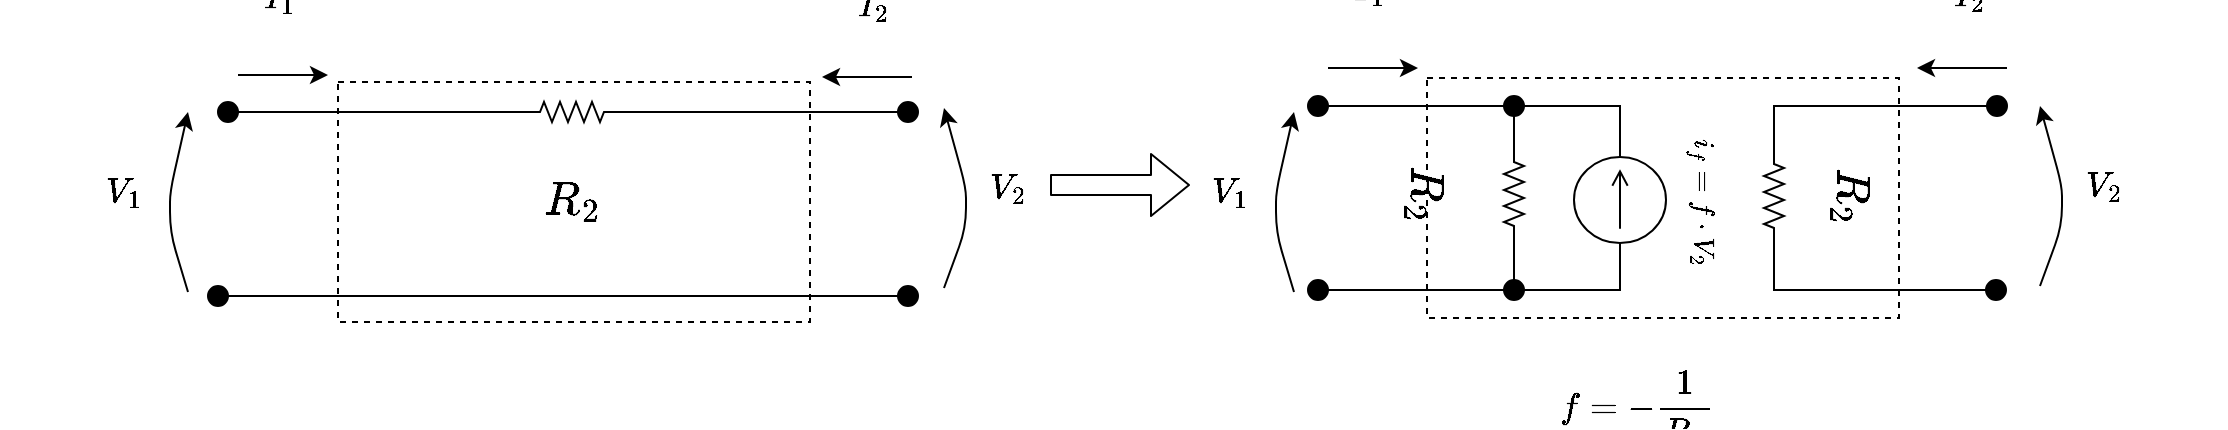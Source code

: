 <mxfile version="10.6.5" type="device"><diagram id="qa_XQIonAmlaCR9xwMri" name="Page-1"><mxGraphModel dx="1394" dy="771" grid="1" gridSize="10" guides="1" tooltips="1" connect="1" arrows="1" fold="1" page="1" pageScale="1" pageWidth="1654" pageHeight="1169" math="1" shadow="0"><root><mxCell id="0"/><mxCell id="1" parent="0"/><mxCell id="VI9sIVMacyaTNsCM84mR-84" value="" style="rounded=0;whiteSpace=wrap;html=1;dashed=1;" parent="1" vertex="1"><mxGeometry x="394" y="267" width="236" height="120" as="geometry"/></mxCell><mxCell id="VI9sIVMacyaTNsCM84mR-11" style="edgeStyle=orthogonalEdgeStyle;rounded=0;orthogonalLoop=1;jettySize=auto;html=1;exitX=1;exitY=0.5;exitDx=0;exitDy=0;exitPerimeter=0;entryX=0;entryY=0.5;entryDx=0;entryDy=0;endArrow=none;endFill=0;" parent="1" source="VI9sIVMacyaTNsCM84mR-4" target="VI9sIVMacyaTNsCM84mR-10" edge="1"><mxGeometry relative="1" as="geometry"/></mxCell><mxCell id="rAmpXZBfqjXZPoTbzpXE-1" style="edgeStyle=orthogonalEdgeStyle;rounded=0;orthogonalLoop=1;jettySize=auto;html=1;entryX=1;entryY=0.5;entryDx=0;entryDy=0;endArrow=none;endFill=0;" parent="1" source="VI9sIVMacyaTNsCM84mR-4" target="VI9sIVMacyaTNsCM84mR-9" edge="1"><mxGeometry relative="1" as="geometry"/></mxCell><mxCell id="VI9sIVMacyaTNsCM84mR-4" value="$$R_{2}$$" style="pointerEvents=1;verticalLabelPosition=bottom;shadow=0;dashed=0;align=center;fillColor=#ffffff;html=1;verticalAlign=top;strokeWidth=1;shape=mxgraph.electrical.resistors.resistor_2;rotation=0;fontSize=20;labelPosition=center;" parent="1" vertex="1"><mxGeometry x="486" y="277" width="50" height="10" as="geometry"/></mxCell><mxCell id="VI9sIVMacyaTNsCM84mR-9" value="" style="ellipse;html=1;verticalLabelPosition=bottom;labelBackgroundColor=#ffffff;verticalAlign=top;fillColor=#000000;strokeColor=#000000;" parent="1" vertex="1"><mxGeometry x="334" y="277" width="10" height="10" as="geometry"/></mxCell><mxCell id="VI9sIVMacyaTNsCM84mR-10" value="" style="ellipse;html=1;verticalLabelPosition=bottom;labelBackgroundColor=#ffffff;verticalAlign=top;fillColor=#000000;strokeColor=#000000;" parent="1" vertex="1"><mxGeometry x="674" y="277" width="10" height="10" as="geometry"/></mxCell><mxCell id="rAmpXZBfqjXZPoTbzpXE-2" style="edgeStyle=orthogonalEdgeStyle;rounded=0;orthogonalLoop=1;jettySize=auto;html=1;entryX=0;entryY=0.5;entryDx=0;entryDy=0;endArrow=none;endFill=0;" parent="1" source="VI9sIVMacyaTNsCM84mR-14" target="VI9sIVMacyaTNsCM84mR-18" edge="1"><mxGeometry relative="1" as="geometry"/></mxCell><mxCell id="VI9sIVMacyaTNsCM84mR-14" value="" style="ellipse;html=1;verticalLabelPosition=bottom;labelBackgroundColor=#ffffff;verticalAlign=top;fillColor=#000000;strokeColor=#000000;" parent="1" vertex="1"><mxGeometry x="329" y="369" width="10" height="10" as="geometry"/></mxCell><mxCell id="VI9sIVMacyaTNsCM84mR-18" value="" style="ellipse;html=1;verticalLabelPosition=bottom;labelBackgroundColor=#ffffff;verticalAlign=top;fillColor=#000000;strokeColor=#000000;" parent="1" vertex="1"><mxGeometry x="674" y="369" width="10" height="10" as="geometry"/></mxCell><mxCell id="VI9sIVMacyaTNsCM84mR-39" value="" style="rounded=0;whiteSpace=wrap;html=1;dashed=1;fontSize=20;" parent="1" vertex="1"><mxGeometry x="938.5" y="265" width="236" height="120" as="geometry"/></mxCell><mxCell id="rAmpXZBfqjXZPoTbzpXE-16" style="edgeStyle=orthogonalEdgeStyle;rounded=0;orthogonalLoop=1;jettySize=auto;html=1;endArrow=none;endFill=0;" parent="1" source="VI9sIVMacyaTNsCM84mR-58" edge="1"><mxGeometry relative="1" as="geometry"><mxPoint x="980" y="279" as="targetPoint"/></mxGeometry></mxCell><mxCell id="VI9sIVMacyaTNsCM84mR-58" value="" style="ellipse;html=1;verticalLabelPosition=bottom;labelBackgroundColor=#ffffff;verticalAlign=top;fillColor=#000000;strokeColor=#000000;" parent="1" vertex="1"><mxGeometry x="879" y="274" width="10" height="10" as="geometry"/></mxCell><mxCell id="rAmpXZBfqjXZPoTbzpXE-15" style="edgeStyle=orthogonalEdgeStyle;rounded=0;orthogonalLoop=1;jettySize=auto;html=1;entryX=0;entryY=0.5;entryDx=0;entryDy=0;endArrow=none;endFill=0;" parent="1" source="VI9sIVMacyaTNsCM84mR-60" target="rAmpXZBfqjXZPoTbzpXE-13" edge="1"><mxGeometry relative="1" as="geometry"/></mxCell><mxCell id="VI9sIVMacyaTNsCM84mR-60" value="" style="ellipse;html=1;verticalLabelPosition=bottom;labelBackgroundColor=#ffffff;verticalAlign=top;fillColor=#000000;strokeColor=#000000;" parent="1" vertex="1"><mxGeometry x="879" y="366" width="10" height="10" as="geometry"/></mxCell><mxCell id="VI9sIVMacyaTNsCM84mR-61" value="" style="ellipse;html=1;verticalLabelPosition=bottom;labelBackgroundColor=#ffffff;verticalAlign=top;fillColor=#000000;strokeColor=#000000;" parent="1" vertex="1"><mxGeometry x="1218" y="366" width="10" height="10" as="geometry"/></mxCell><mxCell id="VI9sIVMacyaTNsCM84mR-94" style="edgeStyle=orthogonalEdgeStyle;rounded=0;orthogonalLoop=1;jettySize=auto;html=1;entryX=0;entryY=0.5;entryDx=0;entryDy=0;entryPerimeter=0;endArrow=none;endFill=0;" parent="1" source="VI9sIVMacyaTNsCM84mR-83" target="VI9sIVMacyaTNsCM84mR-91" edge="1"><mxGeometry relative="1" as="geometry"/></mxCell><mxCell id="VI9sIVMacyaTNsCM84mR-83" value="" style="ellipse;html=1;verticalLabelPosition=bottom;labelBackgroundColor=#ffffff;verticalAlign=top;fillColor=#000000;strokeColor=#000000;" parent="1" vertex="1"><mxGeometry x="1218.5" y="274" width="10" height="10" as="geometry"/></mxCell><mxCell id="VI9sIVMacyaTNsCM84mR-86" value="$$V_{2}$$" style="endArrow=classic;html=1;fontSize=15;labelPosition=right;verticalLabelPosition=middle;align=left;verticalAlign=middle;" parent="1" edge="1"><mxGeometry x="0.112" y="-10" width="50" height="50" relative="1" as="geometry"><mxPoint x="697" y="370" as="sourcePoint"/><mxPoint x="697" y="280" as="targetPoint"/><Array as="points"><mxPoint x="708" y="340"/><mxPoint x="708" y="320"/></Array><mxPoint y="3" as="offset"/></mxGeometry></mxCell><mxCell id="rAmpXZBfqjXZPoTbzpXE-10" style="edgeStyle=orthogonalEdgeStyle;rounded=0;orthogonalLoop=1;jettySize=auto;html=1;exitX=0;exitY=0.5;exitDx=0;exitDy=0;exitPerimeter=0;endArrow=none;endFill=0;" parent="1" source="rAmpXZBfqjXZPoTbzpXE-11" edge="1"><mxGeometry relative="1" as="geometry"><mxPoint x="982" y="280" as="targetPoint"/></mxGeometry></mxCell><mxCell id="VI9sIVMacyaTNsCM84mR-87" value="$$R_{2}$$" style="pointerEvents=1;verticalLabelPosition=bottom;shadow=0;dashed=0;align=center;fillColor=#ffffff;html=1;verticalAlign=top;strokeWidth=1;shape=mxgraph.electrical.resistors.resistor_2;rotation=90;fontSize=20;labelPosition=center;horizontal=1;" parent="1" vertex="1"><mxGeometry x="957" y="318" width="50" height="10" as="geometry"/></mxCell><mxCell id="VI9sIVMacyaTNsCM84mR-95" style="edgeStyle=orthogonalEdgeStyle;rounded=0;orthogonalLoop=1;jettySize=auto;html=1;exitX=1;exitY=0.5;exitDx=0;exitDy=0;exitPerimeter=0;entryX=0;entryY=0.5;entryDx=0;entryDy=0;endArrow=none;endFill=0;" parent="1" source="VI9sIVMacyaTNsCM84mR-91" target="VI9sIVMacyaTNsCM84mR-61" edge="1"><mxGeometry relative="1" as="geometry"/></mxCell><mxCell id="VI9sIVMacyaTNsCM84mR-91" value="$$R_{2}$$" style="pointerEvents=1;verticalLabelPosition=top;shadow=0;dashed=0;align=center;fillColor=#ffffff;html=1;verticalAlign=bottom;strokeWidth=1;shape=mxgraph.electrical.resistors.resistor_2;rotation=90;fontSize=20;labelPosition=center;" parent="1" vertex="1"><mxGeometry x="1087" y="319" width="50" height="10" as="geometry"/></mxCell><mxCell id="VI9sIVMacyaTNsCM84mR-97" value="$$V_{1}$$" style="endArrow=classic;html=1;fontSize=15;labelPosition=left;verticalLabelPosition=middle;align=right;verticalAlign=middle;" parent="1" edge="1"><mxGeometry x="0.112" y="13" width="50" height="50" relative="1" as="geometry"><mxPoint x="872" y="372" as="sourcePoint"/><mxPoint x="872" y="282" as="targetPoint"/><Array as="points"><mxPoint x="863" y="342"/><mxPoint x="863" y="322"/></Array><mxPoint y="3" as="offset"/></mxGeometry></mxCell><mxCell id="VI9sIVMacyaTNsCM84mR-98" value="$$V_{2}$$" style="endArrow=classic;html=1;labelPosition=right;verticalLabelPosition=middle;align=left;verticalAlign=middle;fontSize=15;" parent="1" edge="1"><mxGeometry x="0.112" y="-10" width="50" height="50" relative="1" as="geometry"><mxPoint x="1245" y="369" as="sourcePoint"/><mxPoint x="1245" y="279" as="targetPoint"/><Array as="points"><mxPoint x="1256" y="339"/><mxPoint x="1256" y="319"/></Array><mxPoint y="3" as="offset"/></mxGeometry></mxCell><mxCell id="VI9sIVMacyaTNsCM84mR-99" value="" style="shape=flexArrow;endArrow=classic;html=1;" parent="1" edge="1"><mxGeometry width="50" height="50" relative="1" as="geometry"><mxPoint x="750" y="318.5" as="sourcePoint"/><mxPoint x="820" y="318.5" as="targetPoint"/></mxGeometry></mxCell><mxCell id="VI9sIVMacyaTNsCM84mR-101" value="$$I_{1}$$" style="endArrow=classic;html=1;verticalAlign=bottom;labelPosition=center;verticalLabelPosition=top;align=center;fontSize=15;" parent="1" edge="1"><mxGeometry x="-0.111" y="14" width="50" height="50" relative="1" as="geometry"><mxPoint x="344" y="263.5" as="sourcePoint"/><mxPoint x="389" y="263.5" as="targetPoint"/><mxPoint y="1" as="offset"/></mxGeometry></mxCell><mxCell id="VI9sIVMacyaTNsCM84mR-102" value="$$I_{1}$$" style="endArrow=classic;html=1;fontSize=15;labelPosition=center;verticalLabelPosition=top;align=center;verticalAlign=bottom;" parent="1" edge="1"><mxGeometry x="-0.111" y="14" width="50" height="50" relative="1" as="geometry"><mxPoint x="889" y="260" as="sourcePoint"/><mxPoint x="934" y="260" as="targetPoint"/><mxPoint y="1" as="offset"/></mxGeometry></mxCell><mxCell id="VI9sIVMacyaTNsCM84mR-103" value="$$I_{2}$$" style="endArrow=classic;html=1;fontSize=15;labelPosition=center;verticalLabelPosition=top;align=center;verticalAlign=bottom;horizontal=1;" parent="1" edge="1"><mxGeometry x="-0.111" y="-10" width="50" height="50" relative="1" as="geometry"><mxPoint x="1228.5" y="260" as="sourcePoint"/><mxPoint x="1183.5" y="260" as="targetPoint"/><mxPoint as="offset"/></mxGeometry></mxCell><mxCell id="VI9sIVMacyaTNsCM84mR-104" value="$$I_{2}$$" style="endArrow=classic;html=1;fontSize=15;labelPosition=center;verticalLabelPosition=top;align=center;verticalAlign=bottom;" parent="1" edge="1"><mxGeometry x="-0.111" y="-10" width="50" height="50" relative="1" as="geometry"><mxPoint x="681" y="264.5" as="sourcePoint"/><mxPoint x="636" y="264.5" as="targetPoint"/><mxPoint as="offset"/></mxGeometry></mxCell><mxCell id="VI9sIVMacyaTNsCM84mR-105" value="$$V_{1}$$" style="endArrow=classic;html=1;fontSize=15;labelPosition=left;verticalLabelPosition=middle;align=right;verticalAlign=middle;" parent="1" edge="1"><mxGeometry x="0.112" y="13" width="50" height="50" relative="1" as="geometry"><mxPoint x="319" y="372" as="sourcePoint"/><mxPoint x="319" y="282" as="targetPoint"/><Array as="points"><mxPoint x="310" y="342"/><mxPoint x="310" y="322"/></Array><mxPoint y="3" as="offset"/></mxGeometry></mxCell><mxCell id="VI9sIVMacyaTNsCM84mR-110" value="$$f = -\frac{1}{R_{2}}$$" style="text;html=1;strokeColor=none;fillColor=none;align=center;verticalAlign=middle;whiteSpace=wrap;rounded=0;labelBackgroundColor=#ffffff;fontSize=15;" parent="1" vertex="1"><mxGeometry x="957" y="420" width="173" height="20" as="geometry"/></mxCell><mxCell id="rAmpXZBfqjXZPoTbzpXE-18" style="edgeStyle=orthogonalEdgeStyle;rounded=0;orthogonalLoop=1;jettySize=auto;html=1;exitX=0;exitY=0.5;exitDx=0;exitDy=0;exitPerimeter=0;entryX=1;entryY=0.5;entryDx=0;entryDy=0;endArrow=none;endFill=0;" parent="1" source="rAmpXZBfqjXZPoTbzpXE-7" target="rAmpXZBfqjXZPoTbzpXE-13" edge="1"><mxGeometry relative="1" as="geometry"/></mxCell><mxCell id="rAmpXZBfqjXZPoTbzpXE-7" value="" style="pointerEvents=1;verticalLabelPosition=bottom;shadow=0;dashed=0;align=center;fillColor=#ffffff;html=1;verticalAlign=top;strokeWidth=1;shape=mxgraph.electrical.signal_sources.dc_source_2;rotation=-90;" parent="1" vertex="1"><mxGeometry x="1013.5" y="303" width="43" height="46" as="geometry"/></mxCell><mxCell id="rAmpXZBfqjXZPoTbzpXE-17" style="edgeStyle=orthogonalEdgeStyle;rounded=0;orthogonalLoop=1;jettySize=auto;html=1;entryX=1;entryY=0.5;entryDx=0;entryDy=0;entryPerimeter=0;endArrow=none;endFill=0;" parent="1" source="rAmpXZBfqjXZPoTbzpXE-11" target="rAmpXZBfqjXZPoTbzpXE-7" edge="1"><mxGeometry relative="1" as="geometry"/></mxCell><mxCell id="rAmpXZBfqjXZPoTbzpXE-11" value="" style="ellipse;html=1;verticalLabelPosition=bottom;labelBackgroundColor=#ffffff;verticalAlign=top;fillColor=#000000;strokeColor=#000000;" parent="1" vertex="1"><mxGeometry x="977" y="274" width="10" height="10" as="geometry"/></mxCell><mxCell id="rAmpXZBfqjXZPoTbzpXE-12" style="edgeStyle=orthogonalEdgeStyle;rounded=0;orthogonalLoop=1;jettySize=auto;html=1;exitX=0;exitY=0.5;exitDx=0;exitDy=0;exitPerimeter=0;endArrow=none;endFill=0;" parent="1" source="VI9sIVMacyaTNsCM84mR-87" target="rAmpXZBfqjXZPoTbzpXE-11" edge="1"><mxGeometry relative="1" as="geometry"><mxPoint x="982" y="280" as="targetPoint"/><mxPoint x="982" y="298" as="sourcePoint"/></mxGeometry></mxCell><mxCell id="rAmpXZBfqjXZPoTbzpXE-13" value="" style="ellipse;html=1;verticalLabelPosition=bottom;labelBackgroundColor=#ffffff;verticalAlign=top;fillColor=#000000;strokeColor=#000000;" parent="1" vertex="1"><mxGeometry x="977" y="366" width="10" height="10" as="geometry"/></mxCell><mxCell id="rAmpXZBfqjXZPoTbzpXE-14" style="edgeStyle=orthogonalEdgeStyle;rounded=0;orthogonalLoop=1;jettySize=auto;html=1;endArrow=none;endFill=0;" parent="1" source="VI9sIVMacyaTNsCM84mR-87" target="rAmpXZBfqjXZPoTbzpXE-13" edge="1"><mxGeometry relative="1" as="geometry"><mxPoint x="982" y="370" as="targetPoint"/><mxPoint x="982" y="348" as="sourcePoint"/></mxGeometry></mxCell><mxCell id="rAmpXZBfqjXZPoTbzpXE-19" value="$$i_{f} = f&amp;nbsp; \cdot V_{2}$$" style="text;html=1;strokeColor=none;fillColor=none;align=center;verticalAlign=middle;whiteSpace=wrap;rounded=0;rotation=90;" parent="1" vertex="1"><mxGeometry x="1030" y="317" width="93" height="20" as="geometry"/></mxCell></root></mxGraphModel></diagram></mxfile>
